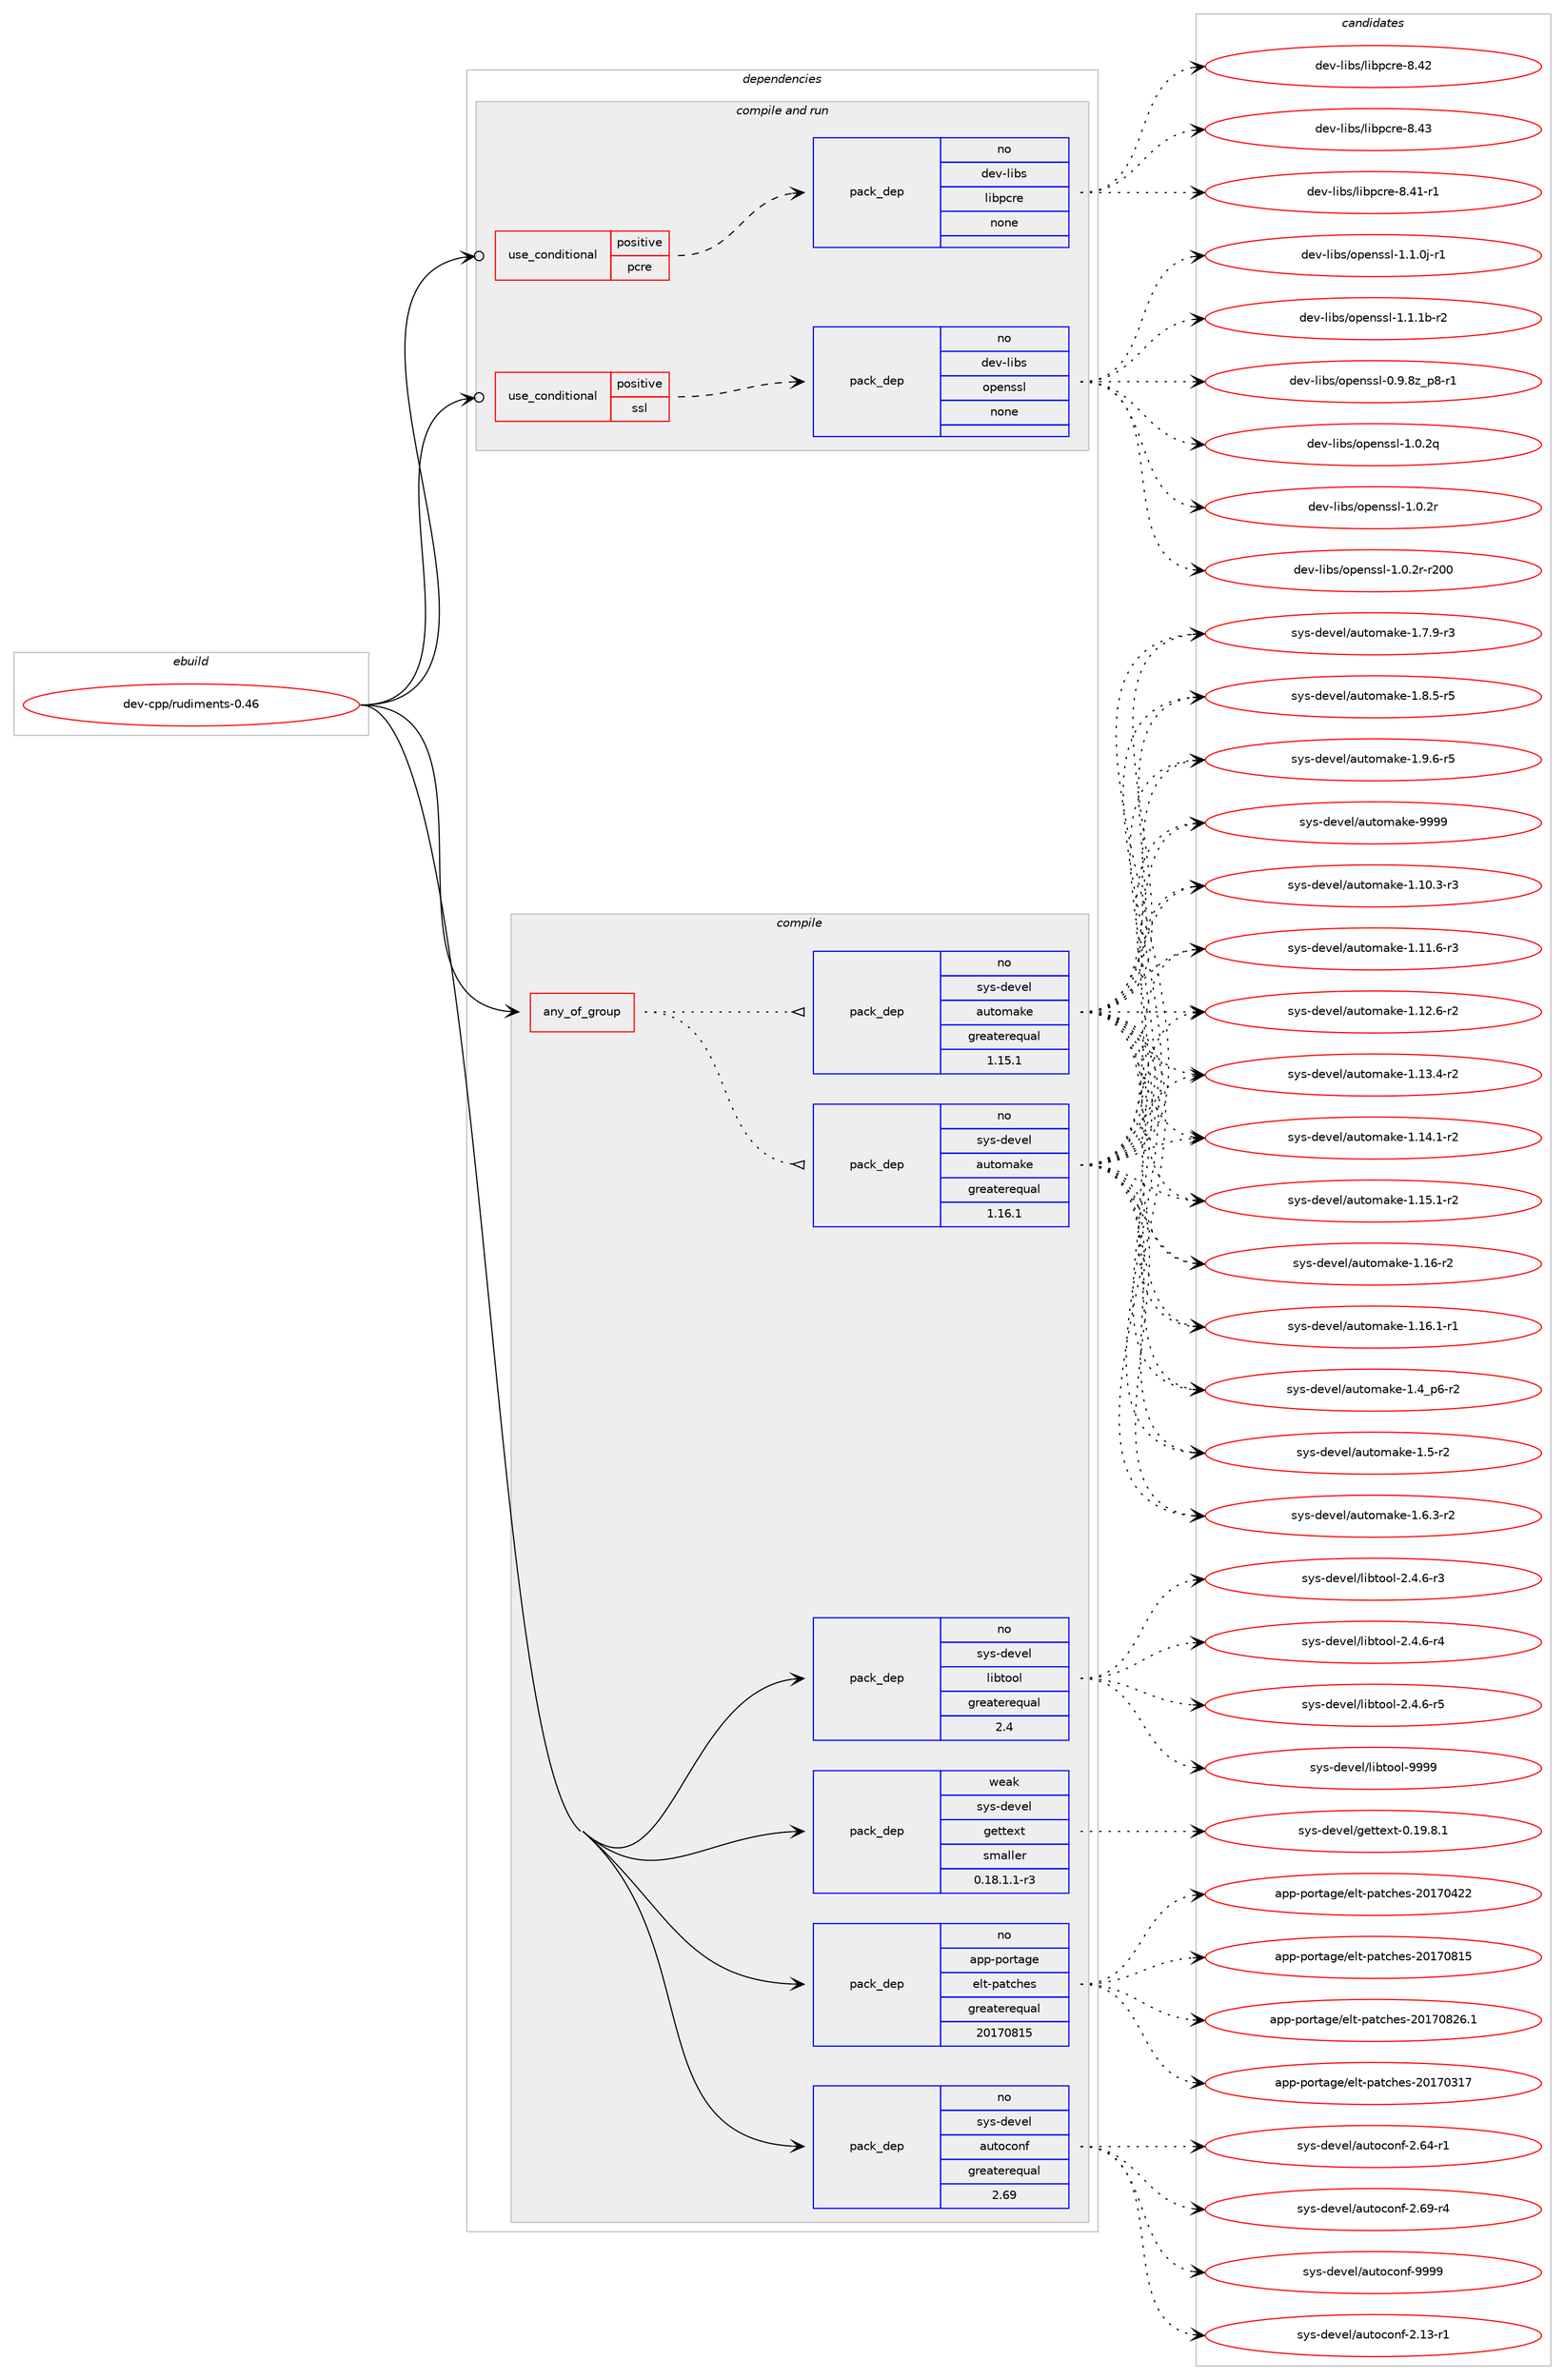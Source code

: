 digraph prolog {

# *************
# Graph options
# *************

newrank=true;
concentrate=true;
compound=true;
graph [rankdir=LR,fontname=Helvetica,fontsize=10,ranksep=1.5];#, ranksep=2.5, nodesep=0.2];
edge  [arrowhead=vee];
node  [fontname=Helvetica,fontsize=10];

# **********
# The ebuild
# **********

subgraph cluster_leftcol {
color=gray;
rank=same;
label=<<i>ebuild</i>>;
id [label="dev-cpp/rudiments-0.46", color=red, width=4, href="../dev-cpp/rudiments-0.46.svg"];
}

# ****************
# The dependencies
# ****************

subgraph cluster_midcol {
color=gray;
label=<<i>dependencies</i>>;
subgraph cluster_compile {
fillcolor="#eeeeee";
style=filled;
label=<<i>compile</i>>;
subgraph any20334 {
dependency1317543 [label=<<TABLE BORDER="0" CELLBORDER="1" CELLSPACING="0" CELLPADDING="4"><TR><TD CELLPADDING="10">any_of_group</TD></TR></TABLE>>, shape=none, color=red];subgraph pack940081 {
dependency1317544 [label=<<TABLE BORDER="0" CELLBORDER="1" CELLSPACING="0" CELLPADDING="4" WIDTH="220"><TR><TD ROWSPAN="6" CELLPADDING="30">pack_dep</TD></TR><TR><TD WIDTH="110">no</TD></TR><TR><TD>sys-devel</TD></TR><TR><TD>automake</TD></TR><TR><TD>greaterequal</TD></TR><TR><TD>1.16.1</TD></TR></TABLE>>, shape=none, color=blue];
}
dependency1317543:e -> dependency1317544:w [weight=20,style="dotted",arrowhead="oinv"];
subgraph pack940082 {
dependency1317545 [label=<<TABLE BORDER="0" CELLBORDER="1" CELLSPACING="0" CELLPADDING="4" WIDTH="220"><TR><TD ROWSPAN="6" CELLPADDING="30">pack_dep</TD></TR><TR><TD WIDTH="110">no</TD></TR><TR><TD>sys-devel</TD></TR><TR><TD>automake</TD></TR><TR><TD>greaterequal</TD></TR><TR><TD>1.15.1</TD></TR></TABLE>>, shape=none, color=blue];
}
dependency1317543:e -> dependency1317545:w [weight=20,style="dotted",arrowhead="oinv"];
}
id:e -> dependency1317543:w [weight=20,style="solid",arrowhead="vee"];
subgraph pack940083 {
dependency1317546 [label=<<TABLE BORDER="0" CELLBORDER="1" CELLSPACING="0" CELLPADDING="4" WIDTH="220"><TR><TD ROWSPAN="6" CELLPADDING="30">pack_dep</TD></TR><TR><TD WIDTH="110">no</TD></TR><TR><TD>app-portage</TD></TR><TR><TD>elt-patches</TD></TR><TR><TD>greaterequal</TD></TR><TR><TD>20170815</TD></TR></TABLE>>, shape=none, color=blue];
}
id:e -> dependency1317546:w [weight=20,style="solid",arrowhead="vee"];
subgraph pack940084 {
dependency1317547 [label=<<TABLE BORDER="0" CELLBORDER="1" CELLSPACING="0" CELLPADDING="4" WIDTH="220"><TR><TD ROWSPAN="6" CELLPADDING="30">pack_dep</TD></TR><TR><TD WIDTH="110">no</TD></TR><TR><TD>sys-devel</TD></TR><TR><TD>autoconf</TD></TR><TR><TD>greaterequal</TD></TR><TR><TD>2.69</TD></TR></TABLE>>, shape=none, color=blue];
}
id:e -> dependency1317547:w [weight=20,style="solid",arrowhead="vee"];
subgraph pack940085 {
dependency1317548 [label=<<TABLE BORDER="0" CELLBORDER="1" CELLSPACING="0" CELLPADDING="4" WIDTH="220"><TR><TD ROWSPAN="6" CELLPADDING="30">pack_dep</TD></TR><TR><TD WIDTH="110">no</TD></TR><TR><TD>sys-devel</TD></TR><TR><TD>libtool</TD></TR><TR><TD>greaterequal</TD></TR><TR><TD>2.4</TD></TR></TABLE>>, shape=none, color=blue];
}
id:e -> dependency1317548:w [weight=20,style="solid",arrowhead="vee"];
subgraph pack940086 {
dependency1317549 [label=<<TABLE BORDER="0" CELLBORDER="1" CELLSPACING="0" CELLPADDING="4" WIDTH="220"><TR><TD ROWSPAN="6" CELLPADDING="30">pack_dep</TD></TR><TR><TD WIDTH="110">weak</TD></TR><TR><TD>sys-devel</TD></TR><TR><TD>gettext</TD></TR><TR><TD>smaller</TD></TR><TR><TD>0.18.1.1-r3</TD></TR></TABLE>>, shape=none, color=blue];
}
id:e -> dependency1317549:w [weight=20,style="solid",arrowhead="vee"];
}
subgraph cluster_compileandrun {
fillcolor="#eeeeee";
style=filled;
label=<<i>compile and run</i>>;
subgraph cond356578 {
dependency1317550 [label=<<TABLE BORDER="0" CELLBORDER="1" CELLSPACING="0" CELLPADDING="4"><TR><TD ROWSPAN="3" CELLPADDING="10">use_conditional</TD></TR><TR><TD>positive</TD></TR><TR><TD>pcre</TD></TR></TABLE>>, shape=none, color=red];
subgraph pack940087 {
dependency1317551 [label=<<TABLE BORDER="0" CELLBORDER="1" CELLSPACING="0" CELLPADDING="4" WIDTH="220"><TR><TD ROWSPAN="6" CELLPADDING="30">pack_dep</TD></TR><TR><TD WIDTH="110">no</TD></TR><TR><TD>dev-libs</TD></TR><TR><TD>libpcre</TD></TR><TR><TD>none</TD></TR><TR><TD></TD></TR></TABLE>>, shape=none, color=blue];
}
dependency1317550:e -> dependency1317551:w [weight=20,style="dashed",arrowhead="vee"];
}
id:e -> dependency1317550:w [weight=20,style="solid",arrowhead="odotvee"];
subgraph cond356579 {
dependency1317552 [label=<<TABLE BORDER="0" CELLBORDER="1" CELLSPACING="0" CELLPADDING="4"><TR><TD ROWSPAN="3" CELLPADDING="10">use_conditional</TD></TR><TR><TD>positive</TD></TR><TR><TD>ssl</TD></TR></TABLE>>, shape=none, color=red];
subgraph pack940088 {
dependency1317553 [label=<<TABLE BORDER="0" CELLBORDER="1" CELLSPACING="0" CELLPADDING="4" WIDTH="220"><TR><TD ROWSPAN="6" CELLPADDING="30">pack_dep</TD></TR><TR><TD WIDTH="110">no</TD></TR><TR><TD>dev-libs</TD></TR><TR><TD>openssl</TD></TR><TR><TD>none</TD></TR><TR><TD></TD></TR></TABLE>>, shape=none, color=blue];
}
dependency1317552:e -> dependency1317553:w [weight=20,style="dashed",arrowhead="vee"];
}
id:e -> dependency1317552:w [weight=20,style="solid",arrowhead="odotvee"];
}
subgraph cluster_run {
fillcolor="#eeeeee";
style=filled;
label=<<i>run</i>>;
}
}

# **************
# The candidates
# **************

subgraph cluster_choices {
rank=same;
color=gray;
label=<<i>candidates</i>>;

subgraph choice940081 {
color=black;
nodesep=1;
choice11512111545100101118101108479711711611110997107101454946494846514511451 [label="sys-devel/automake-1.10.3-r3", color=red, width=4,href="../sys-devel/automake-1.10.3-r3.svg"];
choice11512111545100101118101108479711711611110997107101454946494946544511451 [label="sys-devel/automake-1.11.6-r3", color=red, width=4,href="../sys-devel/automake-1.11.6-r3.svg"];
choice11512111545100101118101108479711711611110997107101454946495046544511450 [label="sys-devel/automake-1.12.6-r2", color=red, width=4,href="../sys-devel/automake-1.12.6-r2.svg"];
choice11512111545100101118101108479711711611110997107101454946495146524511450 [label="sys-devel/automake-1.13.4-r2", color=red, width=4,href="../sys-devel/automake-1.13.4-r2.svg"];
choice11512111545100101118101108479711711611110997107101454946495246494511450 [label="sys-devel/automake-1.14.1-r2", color=red, width=4,href="../sys-devel/automake-1.14.1-r2.svg"];
choice11512111545100101118101108479711711611110997107101454946495346494511450 [label="sys-devel/automake-1.15.1-r2", color=red, width=4,href="../sys-devel/automake-1.15.1-r2.svg"];
choice1151211154510010111810110847971171161111099710710145494649544511450 [label="sys-devel/automake-1.16-r2", color=red, width=4,href="../sys-devel/automake-1.16-r2.svg"];
choice11512111545100101118101108479711711611110997107101454946495446494511449 [label="sys-devel/automake-1.16.1-r1", color=red, width=4,href="../sys-devel/automake-1.16.1-r1.svg"];
choice115121115451001011181011084797117116111109971071014549465295112544511450 [label="sys-devel/automake-1.4_p6-r2", color=red, width=4,href="../sys-devel/automake-1.4_p6-r2.svg"];
choice11512111545100101118101108479711711611110997107101454946534511450 [label="sys-devel/automake-1.5-r2", color=red, width=4,href="../sys-devel/automake-1.5-r2.svg"];
choice115121115451001011181011084797117116111109971071014549465446514511450 [label="sys-devel/automake-1.6.3-r2", color=red, width=4,href="../sys-devel/automake-1.6.3-r2.svg"];
choice115121115451001011181011084797117116111109971071014549465546574511451 [label="sys-devel/automake-1.7.9-r3", color=red, width=4,href="../sys-devel/automake-1.7.9-r3.svg"];
choice115121115451001011181011084797117116111109971071014549465646534511453 [label="sys-devel/automake-1.8.5-r5", color=red, width=4,href="../sys-devel/automake-1.8.5-r5.svg"];
choice115121115451001011181011084797117116111109971071014549465746544511453 [label="sys-devel/automake-1.9.6-r5", color=red, width=4,href="../sys-devel/automake-1.9.6-r5.svg"];
choice115121115451001011181011084797117116111109971071014557575757 [label="sys-devel/automake-9999", color=red, width=4,href="../sys-devel/automake-9999.svg"];
dependency1317544:e -> choice11512111545100101118101108479711711611110997107101454946494846514511451:w [style=dotted,weight="100"];
dependency1317544:e -> choice11512111545100101118101108479711711611110997107101454946494946544511451:w [style=dotted,weight="100"];
dependency1317544:e -> choice11512111545100101118101108479711711611110997107101454946495046544511450:w [style=dotted,weight="100"];
dependency1317544:e -> choice11512111545100101118101108479711711611110997107101454946495146524511450:w [style=dotted,weight="100"];
dependency1317544:e -> choice11512111545100101118101108479711711611110997107101454946495246494511450:w [style=dotted,weight="100"];
dependency1317544:e -> choice11512111545100101118101108479711711611110997107101454946495346494511450:w [style=dotted,weight="100"];
dependency1317544:e -> choice1151211154510010111810110847971171161111099710710145494649544511450:w [style=dotted,weight="100"];
dependency1317544:e -> choice11512111545100101118101108479711711611110997107101454946495446494511449:w [style=dotted,weight="100"];
dependency1317544:e -> choice115121115451001011181011084797117116111109971071014549465295112544511450:w [style=dotted,weight="100"];
dependency1317544:e -> choice11512111545100101118101108479711711611110997107101454946534511450:w [style=dotted,weight="100"];
dependency1317544:e -> choice115121115451001011181011084797117116111109971071014549465446514511450:w [style=dotted,weight="100"];
dependency1317544:e -> choice115121115451001011181011084797117116111109971071014549465546574511451:w [style=dotted,weight="100"];
dependency1317544:e -> choice115121115451001011181011084797117116111109971071014549465646534511453:w [style=dotted,weight="100"];
dependency1317544:e -> choice115121115451001011181011084797117116111109971071014549465746544511453:w [style=dotted,weight="100"];
dependency1317544:e -> choice115121115451001011181011084797117116111109971071014557575757:w [style=dotted,weight="100"];
}
subgraph choice940082 {
color=black;
nodesep=1;
choice11512111545100101118101108479711711611110997107101454946494846514511451 [label="sys-devel/automake-1.10.3-r3", color=red, width=4,href="../sys-devel/automake-1.10.3-r3.svg"];
choice11512111545100101118101108479711711611110997107101454946494946544511451 [label="sys-devel/automake-1.11.6-r3", color=red, width=4,href="../sys-devel/automake-1.11.6-r3.svg"];
choice11512111545100101118101108479711711611110997107101454946495046544511450 [label="sys-devel/automake-1.12.6-r2", color=red, width=4,href="../sys-devel/automake-1.12.6-r2.svg"];
choice11512111545100101118101108479711711611110997107101454946495146524511450 [label="sys-devel/automake-1.13.4-r2", color=red, width=4,href="../sys-devel/automake-1.13.4-r2.svg"];
choice11512111545100101118101108479711711611110997107101454946495246494511450 [label="sys-devel/automake-1.14.1-r2", color=red, width=4,href="../sys-devel/automake-1.14.1-r2.svg"];
choice11512111545100101118101108479711711611110997107101454946495346494511450 [label="sys-devel/automake-1.15.1-r2", color=red, width=4,href="../sys-devel/automake-1.15.1-r2.svg"];
choice1151211154510010111810110847971171161111099710710145494649544511450 [label="sys-devel/automake-1.16-r2", color=red, width=4,href="../sys-devel/automake-1.16-r2.svg"];
choice11512111545100101118101108479711711611110997107101454946495446494511449 [label="sys-devel/automake-1.16.1-r1", color=red, width=4,href="../sys-devel/automake-1.16.1-r1.svg"];
choice115121115451001011181011084797117116111109971071014549465295112544511450 [label="sys-devel/automake-1.4_p6-r2", color=red, width=4,href="../sys-devel/automake-1.4_p6-r2.svg"];
choice11512111545100101118101108479711711611110997107101454946534511450 [label="sys-devel/automake-1.5-r2", color=red, width=4,href="../sys-devel/automake-1.5-r2.svg"];
choice115121115451001011181011084797117116111109971071014549465446514511450 [label="sys-devel/automake-1.6.3-r2", color=red, width=4,href="../sys-devel/automake-1.6.3-r2.svg"];
choice115121115451001011181011084797117116111109971071014549465546574511451 [label="sys-devel/automake-1.7.9-r3", color=red, width=4,href="../sys-devel/automake-1.7.9-r3.svg"];
choice115121115451001011181011084797117116111109971071014549465646534511453 [label="sys-devel/automake-1.8.5-r5", color=red, width=4,href="../sys-devel/automake-1.8.5-r5.svg"];
choice115121115451001011181011084797117116111109971071014549465746544511453 [label="sys-devel/automake-1.9.6-r5", color=red, width=4,href="../sys-devel/automake-1.9.6-r5.svg"];
choice115121115451001011181011084797117116111109971071014557575757 [label="sys-devel/automake-9999", color=red, width=4,href="../sys-devel/automake-9999.svg"];
dependency1317545:e -> choice11512111545100101118101108479711711611110997107101454946494846514511451:w [style=dotted,weight="100"];
dependency1317545:e -> choice11512111545100101118101108479711711611110997107101454946494946544511451:w [style=dotted,weight="100"];
dependency1317545:e -> choice11512111545100101118101108479711711611110997107101454946495046544511450:w [style=dotted,weight="100"];
dependency1317545:e -> choice11512111545100101118101108479711711611110997107101454946495146524511450:w [style=dotted,weight="100"];
dependency1317545:e -> choice11512111545100101118101108479711711611110997107101454946495246494511450:w [style=dotted,weight="100"];
dependency1317545:e -> choice11512111545100101118101108479711711611110997107101454946495346494511450:w [style=dotted,weight="100"];
dependency1317545:e -> choice1151211154510010111810110847971171161111099710710145494649544511450:w [style=dotted,weight="100"];
dependency1317545:e -> choice11512111545100101118101108479711711611110997107101454946495446494511449:w [style=dotted,weight="100"];
dependency1317545:e -> choice115121115451001011181011084797117116111109971071014549465295112544511450:w [style=dotted,weight="100"];
dependency1317545:e -> choice11512111545100101118101108479711711611110997107101454946534511450:w [style=dotted,weight="100"];
dependency1317545:e -> choice115121115451001011181011084797117116111109971071014549465446514511450:w [style=dotted,weight="100"];
dependency1317545:e -> choice115121115451001011181011084797117116111109971071014549465546574511451:w [style=dotted,weight="100"];
dependency1317545:e -> choice115121115451001011181011084797117116111109971071014549465646534511453:w [style=dotted,weight="100"];
dependency1317545:e -> choice115121115451001011181011084797117116111109971071014549465746544511453:w [style=dotted,weight="100"];
dependency1317545:e -> choice115121115451001011181011084797117116111109971071014557575757:w [style=dotted,weight="100"];
}
subgraph choice940083 {
color=black;
nodesep=1;
choice97112112451121111141169710310147101108116451129711699104101115455048495548514955 [label="app-portage/elt-patches-20170317", color=red, width=4,href="../app-portage/elt-patches-20170317.svg"];
choice97112112451121111141169710310147101108116451129711699104101115455048495548525050 [label="app-portage/elt-patches-20170422", color=red, width=4,href="../app-portage/elt-patches-20170422.svg"];
choice97112112451121111141169710310147101108116451129711699104101115455048495548564953 [label="app-portage/elt-patches-20170815", color=red, width=4,href="../app-portage/elt-patches-20170815.svg"];
choice971121124511211111411697103101471011081164511297116991041011154550484955485650544649 [label="app-portage/elt-patches-20170826.1", color=red, width=4,href="../app-portage/elt-patches-20170826.1.svg"];
dependency1317546:e -> choice97112112451121111141169710310147101108116451129711699104101115455048495548514955:w [style=dotted,weight="100"];
dependency1317546:e -> choice97112112451121111141169710310147101108116451129711699104101115455048495548525050:w [style=dotted,weight="100"];
dependency1317546:e -> choice97112112451121111141169710310147101108116451129711699104101115455048495548564953:w [style=dotted,weight="100"];
dependency1317546:e -> choice971121124511211111411697103101471011081164511297116991041011154550484955485650544649:w [style=dotted,weight="100"];
}
subgraph choice940084 {
color=black;
nodesep=1;
choice1151211154510010111810110847971171161119911111010245504649514511449 [label="sys-devel/autoconf-2.13-r1", color=red, width=4,href="../sys-devel/autoconf-2.13-r1.svg"];
choice1151211154510010111810110847971171161119911111010245504654524511449 [label="sys-devel/autoconf-2.64-r1", color=red, width=4,href="../sys-devel/autoconf-2.64-r1.svg"];
choice1151211154510010111810110847971171161119911111010245504654574511452 [label="sys-devel/autoconf-2.69-r4", color=red, width=4,href="../sys-devel/autoconf-2.69-r4.svg"];
choice115121115451001011181011084797117116111991111101024557575757 [label="sys-devel/autoconf-9999", color=red, width=4,href="../sys-devel/autoconf-9999.svg"];
dependency1317547:e -> choice1151211154510010111810110847971171161119911111010245504649514511449:w [style=dotted,weight="100"];
dependency1317547:e -> choice1151211154510010111810110847971171161119911111010245504654524511449:w [style=dotted,weight="100"];
dependency1317547:e -> choice1151211154510010111810110847971171161119911111010245504654574511452:w [style=dotted,weight="100"];
dependency1317547:e -> choice115121115451001011181011084797117116111991111101024557575757:w [style=dotted,weight="100"];
}
subgraph choice940085 {
color=black;
nodesep=1;
choice1151211154510010111810110847108105981161111111084550465246544511451 [label="sys-devel/libtool-2.4.6-r3", color=red, width=4,href="../sys-devel/libtool-2.4.6-r3.svg"];
choice1151211154510010111810110847108105981161111111084550465246544511452 [label="sys-devel/libtool-2.4.6-r4", color=red, width=4,href="../sys-devel/libtool-2.4.6-r4.svg"];
choice1151211154510010111810110847108105981161111111084550465246544511453 [label="sys-devel/libtool-2.4.6-r5", color=red, width=4,href="../sys-devel/libtool-2.4.6-r5.svg"];
choice1151211154510010111810110847108105981161111111084557575757 [label="sys-devel/libtool-9999", color=red, width=4,href="../sys-devel/libtool-9999.svg"];
dependency1317548:e -> choice1151211154510010111810110847108105981161111111084550465246544511451:w [style=dotted,weight="100"];
dependency1317548:e -> choice1151211154510010111810110847108105981161111111084550465246544511452:w [style=dotted,weight="100"];
dependency1317548:e -> choice1151211154510010111810110847108105981161111111084550465246544511453:w [style=dotted,weight="100"];
dependency1317548:e -> choice1151211154510010111810110847108105981161111111084557575757:w [style=dotted,weight="100"];
}
subgraph choice940086 {
color=black;
nodesep=1;
choice1151211154510010111810110847103101116116101120116454846495746564649 [label="sys-devel/gettext-0.19.8.1", color=red, width=4,href="../sys-devel/gettext-0.19.8.1.svg"];
dependency1317549:e -> choice1151211154510010111810110847103101116116101120116454846495746564649:w [style=dotted,weight="100"];
}
subgraph choice940087 {
color=black;
nodesep=1;
choice100101118451081059811547108105981129911410145564652494511449 [label="dev-libs/libpcre-8.41-r1", color=red, width=4,href="../dev-libs/libpcre-8.41-r1.svg"];
choice10010111845108105981154710810598112991141014556465250 [label="dev-libs/libpcre-8.42", color=red, width=4,href="../dev-libs/libpcre-8.42.svg"];
choice10010111845108105981154710810598112991141014556465251 [label="dev-libs/libpcre-8.43", color=red, width=4,href="../dev-libs/libpcre-8.43.svg"];
dependency1317551:e -> choice100101118451081059811547108105981129911410145564652494511449:w [style=dotted,weight="100"];
dependency1317551:e -> choice10010111845108105981154710810598112991141014556465250:w [style=dotted,weight="100"];
dependency1317551:e -> choice10010111845108105981154710810598112991141014556465251:w [style=dotted,weight="100"];
}
subgraph choice940088 {
color=black;
nodesep=1;
choice10010111845108105981154711111210111011511510845484657465612295112564511449 [label="dev-libs/openssl-0.9.8z_p8-r1", color=red, width=4,href="../dev-libs/openssl-0.9.8z_p8-r1.svg"];
choice100101118451081059811547111112101110115115108454946484650113 [label="dev-libs/openssl-1.0.2q", color=red, width=4,href="../dev-libs/openssl-1.0.2q.svg"];
choice100101118451081059811547111112101110115115108454946484650114 [label="dev-libs/openssl-1.0.2r", color=red, width=4,href="../dev-libs/openssl-1.0.2r.svg"];
choice10010111845108105981154711111210111011511510845494648465011445114504848 [label="dev-libs/openssl-1.0.2r-r200", color=red, width=4,href="../dev-libs/openssl-1.0.2r-r200.svg"];
choice1001011184510810598115471111121011101151151084549464946481064511449 [label="dev-libs/openssl-1.1.0j-r1", color=red, width=4,href="../dev-libs/openssl-1.1.0j-r1.svg"];
choice100101118451081059811547111112101110115115108454946494649984511450 [label="dev-libs/openssl-1.1.1b-r2", color=red, width=4,href="../dev-libs/openssl-1.1.1b-r2.svg"];
dependency1317553:e -> choice10010111845108105981154711111210111011511510845484657465612295112564511449:w [style=dotted,weight="100"];
dependency1317553:e -> choice100101118451081059811547111112101110115115108454946484650113:w [style=dotted,weight="100"];
dependency1317553:e -> choice100101118451081059811547111112101110115115108454946484650114:w [style=dotted,weight="100"];
dependency1317553:e -> choice10010111845108105981154711111210111011511510845494648465011445114504848:w [style=dotted,weight="100"];
dependency1317553:e -> choice1001011184510810598115471111121011101151151084549464946481064511449:w [style=dotted,weight="100"];
dependency1317553:e -> choice100101118451081059811547111112101110115115108454946494649984511450:w [style=dotted,weight="100"];
}
}

}
